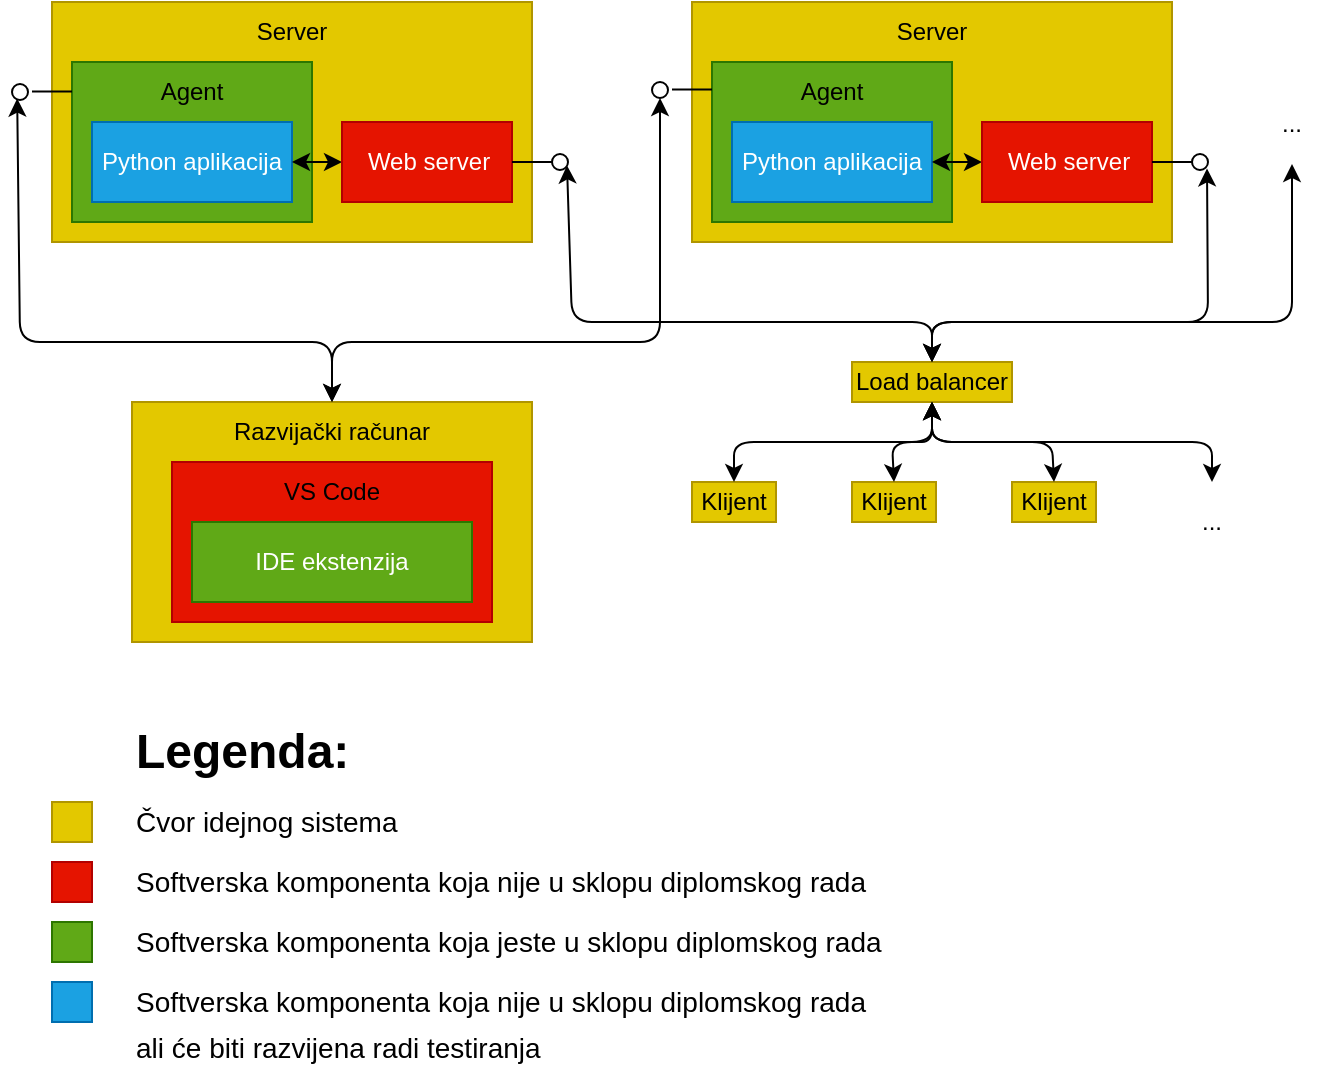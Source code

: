 <mxfile version="21.6.2" type="device" pages="2">
  <diagram id="apeg1FHdmoREjC7U2Q-4" name="Arhitektura">
    <mxGraphModel dx="723" dy="1209" grid="1" gridSize="10" guides="1" tooltips="1" connect="1" arrows="1" fold="1" page="1" pageScale="1" pageWidth="850" pageHeight="1100" math="0" shadow="0">
      <root>
        <mxCell id="0" />
        <mxCell id="1" parent="0" />
        <mxCell id="2" value="" style="rounded=0;whiteSpace=wrap;html=1;fillColor=#e3c800;fontColor=#000000;strokeColor=#B09500;" parent="1" vertex="1">
          <mxGeometry x="320" y="240" width="200" height="120" as="geometry" />
        </mxCell>
        <mxCell id="3" value="" style="rounded=0;whiteSpace=wrap;html=1;fillColor=#e51400;fontColor=#ffffff;strokeColor=#B20000;" parent="1" vertex="1">
          <mxGeometry x="340" y="270" width="160" height="80" as="geometry" />
        </mxCell>
        <mxCell id="4" value="" style="rounded=0;whiteSpace=wrap;html=1;fillColor=#e3c800;fontColor=#000000;strokeColor=#B09500;" parent="1" vertex="1">
          <mxGeometry x="280" y="40" width="240" height="120" as="geometry" />
        </mxCell>
        <mxCell id="5" value="" style="rounded=0;whiteSpace=wrap;html=1;fillColor=#60a917;fontColor=#ffffff;strokeColor=#2D7600;" parent="1" vertex="1">
          <mxGeometry x="290" y="70" width="120" height="80" as="geometry" />
        </mxCell>
        <mxCell id="6" value="Python aplikacija" style="rounded=0;whiteSpace=wrap;html=1;fillColor=#1ba1e2;fontColor=#ffffff;strokeColor=#006EAF;" parent="1" vertex="1">
          <mxGeometry x="300" y="100" width="100" height="40" as="geometry" />
        </mxCell>
        <mxCell id="8" value="IDE ekstenzija" style="rounded=0;whiteSpace=wrap;html=1;fillColor=#60a917;fontColor=#ffffff;strokeColor=#2D7600;" parent="1" vertex="1">
          <mxGeometry x="350" y="300" width="140" height="40" as="geometry" />
        </mxCell>
        <mxCell id="9" value="VS Code" style="text;html=1;strokeColor=none;fillColor=none;align=center;verticalAlign=middle;whiteSpace=wrap;rounded=0;" parent="1" vertex="1">
          <mxGeometry x="340" y="270" width="160" height="30" as="geometry" />
        </mxCell>
        <mxCell id="10" value="Razvijački računar" style="text;html=1;strokeColor=none;fillColor=none;align=center;verticalAlign=middle;whiteSpace=wrap;rounded=0;" parent="1" vertex="1">
          <mxGeometry x="320" y="240" width="200" height="30" as="geometry" />
        </mxCell>
        <mxCell id="11" value="Server" style="text;html=1;strokeColor=none;fillColor=none;align=center;verticalAlign=middle;whiteSpace=wrap;rounded=0;" parent="1" vertex="1">
          <mxGeometry x="280" y="40" width="240" height="30" as="geometry" />
        </mxCell>
        <mxCell id="12" value="Agent" style="text;html=1;strokeColor=none;fillColor=none;align=center;verticalAlign=middle;whiteSpace=wrap;rounded=0;" parent="1" vertex="1">
          <mxGeometry x="290" y="70" width="120" height="30" as="geometry" />
        </mxCell>
        <mxCell id="14" value="" style="endArrow=classic;startArrow=classic;html=1;exitX=1;exitY=0.5;exitDx=0;exitDy=0;entryX=0;entryY=0.5;entryDx=0;entryDy=0;" parent="1" source="6" edge="1">
          <mxGeometry width="50" height="50" relative="1" as="geometry">
            <mxPoint x="420" y="230" as="sourcePoint" />
            <mxPoint x="425" y="120" as="targetPoint" />
          </mxGeometry>
        </mxCell>
        <mxCell id="16" value="Web server" style="html=1;rounded=0;fillColor=#e51400;fontColor=#ffffff;strokeColor=#B20000;" parent="1" vertex="1">
          <mxGeometry x="425" y="100" width="85" height="40" as="geometry" />
        </mxCell>
        <mxCell id="17" value="" style="endArrow=none;html=1;rounded=0;align=center;verticalAlign=top;endFill=0;labelBackgroundColor=none;endSize=2;" parent="1" source="16" target="18" edge="1">
          <mxGeometry relative="1" as="geometry" />
        </mxCell>
        <mxCell id="18" value="" style="ellipse;html=1;fontSize=11;align=center;fillColor=none;points=[];aspect=fixed;resizable=0;verticalAlign=bottom;labelPosition=center;verticalLabelPosition=top;flipH=1;" parent="1" vertex="1">
          <mxGeometry x="530" y="116" width="8" height="8" as="geometry" />
        </mxCell>
        <mxCell id="19" value="Klijent" style="rounded=0;whiteSpace=wrap;html=1;fillColor=#e3c800;fontColor=#000000;strokeColor=#B09500;" parent="1" vertex="1">
          <mxGeometry x="600" y="280" width="42" height="20" as="geometry" />
        </mxCell>
        <mxCell id="20" value="Load balancer" style="rounded=0;whiteSpace=wrap;html=1;fillColor=#e3c800;fontColor=#000000;strokeColor=#B09500;" parent="1" vertex="1">
          <mxGeometry x="680" y="220" width="80" height="20" as="geometry" />
        </mxCell>
        <mxCell id="31" value="" style="rounded=0;whiteSpace=wrap;html=1;fillColor=#e3c800;fontColor=#000000;strokeColor=#B09500;" parent="1" vertex="1">
          <mxGeometry x="600" y="40" width="240" height="120" as="geometry" />
        </mxCell>
        <mxCell id="32" value="" style="rounded=0;whiteSpace=wrap;html=1;fillColor=#60a917;fontColor=#ffffff;strokeColor=#2D7600;" parent="1" vertex="1">
          <mxGeometry x="610" y="70" width="120" height="80" as="geometry" />
        </mxCell>
        <mxCell id="33" value="Python aplikacija" style="rounded=0;whiteSpace=wrap;html=1;fillColor=#1ba1e2;fontColor=#ffffff;strokeColor=#006EAF;" parent="1" vertex="1">
          <mxGeometry x="620" y="100" width="100" height="40" as="geometry" />
        </mxCell>
        <mxCell id="34" value="Server" style="text;html=1;strokeColor=none;fillColor=none;align=center;verticalAlign=middle;whiteSpace=wrap;rounded=0;" parent="1" vertex="1">
          <mxGeometry x="600" y="40" width="240" height="30" as="geometry" />
        </mxCell>
        <mxCell id="35" value="Agent" style="text;html=1;strokeColor=none;fillColor=none;align=center;verticalAlign=middle;whiteSpace=wrap;rounded=0;" parent="1" vertex="1">
          <mxGeometry x="610" y="70" width="120" height="30" as="geometry" />
        </mxCell>
        <mxCell id="36" value="" style="endArrow=classic;startArrow=classic;html=1;exitX=1;exitY=0.5;exitDx=0;exitDy=0;entryX=0;entryY=0.5;entryDx=0;entryDy=0;" parent="1" source="33" edge="1">
          <mxGeometry width="50" height="50" relative="1" as="geometry">
            <mxPoint x="740" y="230" as="sourcePoint" />
            <mxPoint x="745" y="120" as="targetPoint" />
          </mxGeometry>
        </mxCell>
        <mxCell id="37" value="Web server" style="html=1;rounded=0;fillColor=#e51400;fontColor=#ffffff;strokeColor=#B20000;" parent="1" vertex="1">
          <mxGeometry x="745" y="100" width="85" height="40" as="geometry" />
        </mxCell>
        <mxCell id="38" value="" style="endArrow=none;html=1;rounded=0;align=center;verticalAlign=top;endFill=0;labelBackgroundColor=none;endSize=2;" parent="1" source="37" target="39" edge="1">
          <mxGeometry relative="1" as="geometry" />
        </mxCell>
        <mxCell id="39" value="" style="ellipse;html=1;fontSize=11;align=center;fillColor=none;points=[];aspect=fixed;resizable=0;verticalAlign=bottom;labelPosition=center;verticalLabelPosition=top;flipH=1;" parent="1" vertex="1">
          <mxGeometry x="850" y="116" width="8" height="8" as="geometry" />
        </mxCell>
        <mxCell id="40" value="..." style="text;html=1;strokeColor=none;fillColor=none;align=center;verticalAlign=middle;whiteSpace=wrap;rounded=0;" parent="1" vertex="1">
          <mxGeometry x="880" y="81" width="40" height="40" as="geometry" />
        </mxCell>
        <mxCell id="41" value="" style="endArrow=classic;startArrow=classic;html=1;entryX=0.062;entryY=0.717;entryDx=0;entryDy=0;entryPerimeter=0;exitX=0.5;exitY=0;exitDx=0;exitDy=0;" parent="1" source="20" target="18" edge="1">
          <mxGeometry width="50" height="50" relative="1" as="geometry">
            <mxPoint x="570" y="300" as="sourcePoint" />
            <mxPoint x="620" y="250" as="targetPoint" />
            <Array as="points">
              <mxPoint x="720" y="200" />
              <mxPoint x="540" y="200" />
            </Array>
          </mxGeometry>
        </mxCell>
        <mxCell id="42" value="" style="endArrow=classic;startArrow=classic;html=1;entryX=0.062;entryY=0.899;entryDx=0;entryDy=0;entryPerimeter=0;exitX=0.5;exitY=0;exitDx=0;exitDy=0;" parent="1" source="20" target="39" edge="1">
          <mxGeometry width="50" height="50" relative="1" as="geometry">
            <mxPoint x="850" y="320" as="sourcePoint" />
            <mxPoint x="900" y="270" as="targetPoint" />
            <Array as="points">
              <mxPoint x="720" y="200" />
              <mxPoint x="858" y="200" />
            </Array>
          </mxGeometry>
        </mxCell>
        <mxCell id="43" value="Klijent" style="rounded=0;whiteSpace=wrap;html=1;fillColor=#e3c800;fontColor=#000000;strokeColor=#B09500;" parent="1" vertex="1">
          <mxGeometry x="680" y="280" width="42" height="20" as="geometry" />
        </mxCell>
        <mxCell id="44" value="Klijent" style="rounded=0;whiteSpace=wrap;html=1;fillColor=#e3c800;fontColor=#000000;strokeColor=#B09500;" parent="1" vertex="1">
          <mxGeometry x="760" y="280" width="42" height="20" as="geometry" />
        </mxCell>
        <mxCell id="45" value="..." style="text;html=1;strokeColor=none;fillColor=none;align=center;verticalAlign=middle;whiteSpace=wrap;rounded=0;" parent="1" vertex="1">
          <mxGeometry x="840" y="280" width="40" height="40" as="geometry" />
        </mxCell>
        <mxCell id="46" value="" style="endArrow=classic;startArrow=classic;html=1;entryX=0.5;entryY=1;entryDx=0;entryDy=0;exitX=0.5;exitY=0;exitDx=0;exitDy=0;" parent="1" source="20" target="40" edge="1">
          <mxGeometry width="50" height="50" relative="1" as="geometry">
            <mxPoint x="1030" y="250" as="sourcePoint" />
            <mxPoint x="1080" y="200" as="targetPoint" />
            <Array as="points">
              <mxPoint x="720" y="200" />
              <mxPoint x="900" y="200" />
            </Array>
          </mxGeometry>
        </mxCell>
        <mxCell id="47" value="" style="endArrow=classic;startArrow=classic;html=1;entryX=0.5;entryY=1;entryDx=0;entryDy=0;exitX=0.5;exitY=0;exitDx=0;exitDy=0;" parent="1" source="19" target="20" edge="1">
          <mxGeometry width="50" height="50" relative="1" as="geometry">
            <mxPoint x="650" y="390" as="sourcePoint" />
            <mxPoint x="700" y="340" as="targetPoint" />
            <Array as="points">
              <mxPoint x="621" y="260" />
              <mxPoint x="720" y="260" />
            </Array>
          </mxGeometry>
        </mxCell>
        <mxCell id="48" value="" style="endArrow=classic;startArrow=classic;html=1;entryX=0.5;entryY=1;entryDx=0;entryDy=0;exitX=0.5;exitY=0;exitDx=0;exitDy=0;" parent="1" source="43" target="20" edge="1">
          <mxGeometry width="50" height="50" relative="1" as="geometry">
            <mxPoint x="730" y="380" as="sourcePoint" />
            <mxPoint x="780" y="330" as="targetPoint" />
            <Array as="points">
              <mxPoint x="700" y="260" />
              <mxPoint x="720" y="260" />
            </Array>
          </mxGeometry>
        </mxCell>
        <mxCell id="49" value="" style="endArrow=classic;startArrow=classic;html=1;exitX=0.5;exitY=1;exitDx=0;exitDy=0;entryX=0.5;entryY=0;entryDx=0;entryDy=0;" parent="1" source="20" target="44" edge="1">
          <mxGeometry width="50" height="50" relative="1" as="geometry">
            <mxPoint x="840" y="380" as="sourcePoint" />
            <mxPoint x="890" y="330" as="targetPoint" />
            <Array as="points">
              <mxPoint x="720" y="260" />
              <mxPoint x="780" y="260" />
            </Array>
          </mxGeometry>
        </mxCell>
        <mxCell id="51" value="" style="endArrow=classic;startArrow=classic;html=1;exitX=0.5;exitY=1;exitDx=0;exitDy=0;entryX=0.5;entryY=0;entryDx=0;entryDy=0;" parent="1" source="20" target="45" edge="1">
          <mxGeometry width="50" height="50" relative="1" as="geometry">
            <mxPoint x="840" y="270" as="sourcePoint" />
            <mxPoint x="890" y="220" as="targetPoint" />
            <Array as="points">
              <mxPoint x="720" y="260" />
              <mxPoint x="860" y="260" />
            </Array>
          </mxGeometry>
        </mxCell>
        <mxCell id="52" value="" style="endArrow=none;html=1;rounded=0;align=center;verticalAlign=top;endFill=0;labelBackgroundColor=none;endSize=2;" parent="1" edge="1">
          <mxGeometry relative="1" as="geometry">
            <mxPoint x="270" y="84.7" as="sourcePoint" />
            <mxPoint x="290.0" y="84.7" as="targetPoint" />
          </mxGeometry>
        </mxCell>
        <mxCell id="53" value="" style="ellipse;html=1;fontSize=11;align=center;fillColor=none;points=[];aspect=fixed;resizable=0;verticalAlign=bottom;labelPosition=center;verticalLabelPosition=top;flipH=1;" parent="1" vertex="1">
          <mxGeometry x="260" y="81" width="8" height="8" as="geometry" />
        </mxCell>
        <mxCell id="55" value="" style="endArrow=none;html=1;rounded=0;align=center;verticalAlign=top;endFill=0;labelBackgroundColor=none;endSize=2;" parent="1" edge="1">
          <mxGeometry relative="1" as="geometry">
            <mxPoint x="590" y="83.7" as="sourcePoint" />
            <mxPoint x="610.0" y="83.7" as="targetPoint" />
          </mxGeometry>
        </mxCell>
        <mxCell id="56" value="" style="ellipse;html=1;fontSize=11;align=center;fillColor=none;points=[];aspect=fixed;resizable=0;verticalAlign=bottom;labelPosition=center;verticalLabelPosition=top;flipH=1;" parent="1" vertex="1">
          <mxGeometry x="580" y="80" width="8" height="8" as="geometry" />
        </mxCell>
        <mxCell id="57" value="" style="endArrow=classic;startArrow=classic;html=1;exitX=0.5;exitY=0;exitDx=0;exitDy=0;" parent="1" source="10" target="56" edge="1">
          <mxGeometry width="50" height="50" relative="1" as="geometry">
            <mxPoint x="410" y="230" as="sourcePoint" />
            <mxPoint x="460" y="180" as="targetPoint" />
            <Array as="points">
              <mxPoint x="420" y="210" />
              <mxPoint x="584" y="210" />
            </Array>
          </mxGeometry>
        </mxCell>
        <mxCell id="58" value="" style="endArrow=classic;startArrow=classic;html=1;entryX=0.676;entryY=0.911;entryDx=0;entryDy=0;entryPerimeter=0;exitX=0.5;exitY=0;exitDx=0;exitDy=0;" parent="1" source="10" target="53" edge="1">
          <mxGeometry width="50" height="50" relative="1" as="geometry">
            <mxPoint x="170" y="260" as="sourcePoint" />
            <mxPoint x="220" y="210" as="targetPoint" />
            <Array as="points">
              <mxPoint x="420" y="210" />
              <mxPoint x="264" y="210" />
            </Array>
          </mxGeometry>
        </mxCell>
        <mxCell id="67" value="" style="rounded=0;whiteSpace=wrap;html=1;fillColor=#e3c800;fontColor=#000000;strokeColor=#B09500;" parent="1" vertex="1">
          <mxGeometry x="280" y="440" width="20" height="20" as="geometry" />
        </mxCell>
        <mxCell id="68" value="Čvor idejnog sistema" style="text;html=1;strokeColor=none;fillColor=none;align=left;verticalAlign=middle;whiteSpace=wrap;rounded=0;fontSize=14;" parent="1" vertex="1">
          <mxGeometry x="320" y="440" width="540" height="20" as="geometry" />
        </mxCell>
        <mxCell id="70" value="" style="rounded=0;whiteSpace=wrap;html=1;fillColor=#e51400;fontColor=#ffffff;strokeColor=#B20000;" parent="1" vertex="1">
          <mxGeometry x="280" y="470" width="20" height="20" as="geometry" />
        </mxCell>
        <mxCell id="71" value="Softverska komponenta koja nije u sklopu diplomskog rada" style="text;html=1;strokeColor=none;fillColor=none;align=left;verticalAlign=middle;whiteSpace=wrap;rounded=0;fontSize=14;" parent="1" vertex="1">
          <mxGeometry x="320" y="470" width="570" height="20" as="geometry" />
        </mxCell>
        <mxCell id="72" value="" style="rounded=0;whiteSpace=wrap;html=1;fillColor=#60a917;fontColor=#ffffff;strokeColor=#2D7600;" parent="1" vertex="1">
          <mxGeometry x="280" y="500" width="20" height="20" as="geometry" />
        </mxCell>
        <mxCell id="73" value="Softverska komponenta koja jeste u sklopu diplomskog rada" style="text;html=1;strokeColor=none;fillColor=none;align=left;verticalAlign=middle;whiteSpace=wrap;rounded=0;fontSize=14;" parent="1" vertex="1">
          <mxGeometry x="320" y="500" width="570" height="20" as="geometry" />
        </mxCell>
        <mxCell id="74" value="" style="rounded=0;whiteSpace=wrap;html=1;fillColor=#1ba1e2;fontColor=#ffffff;strokeColor=#006EAF;" parent="1" vertex="1">
          <mxGeometry x="280" y="530" width="20" height="20" as="geometry" />
        </mxCell>
        <mxCell id="75" value="Softverska komponenta koja nije u sklopu diplomskog rada" style="text;html=1;strokeColor=none;fillColor=none;align=left;verticalAlign=middle;whiteSpace=wrap;rounded=0;fontSize=14;" parent="1" vertex="1">
          <mxGeometry x="320" y="530" width="570" height="20" as="geometry" />
        </mxCell>
        <mxCell id="76" value="&lt;font style=&quot;font-size: 24px;&quot;&gt;&lt;b&gt;Legenda:&lt;/b&gt;&lt;/font&gt;" style="text;html=1;strokeColor=none;fillColor=none;align=left;verticalAlign=middle;whiteSpace=wrap;rounded=0;fontSize=14;" parent="1" vertex="1">
          <mxGeometry x="320" y="400" width="580" height="30" as="geometry" />
        </mxCell>
        <mxCell id="77" value="&lt;font style=&quot;font-size: 14px;&quot;&gt;ali će biti razvijena radi testiranja&lt;/font&gt;" style="text;html=1;strokeColor=none;fillColor=none;align=left;verticalAlign=middle;whiteSpace=wrap;rounded=0;fontSize=24;" parent="1" vertex="1">
          <mxGeometry x="320" y="550" width="430" height="20" as="geometry" />
        </mxCell>
      </root>
    </mxGraphModel>
  </diagram>
  <diagram id="QFQwIHi_JG5Ciq_R5lfr" name="Arhiktektura bez legende">
    <mxGraphModel dx="470" dy="786" grid="1" gridSize="10" guides="1" tooltips="1" connect="1" arrows="1" fold="1" page="1" pageScale="1" pageWidth="827" pageHeight="1169" math="0" shadow="0">
      <root>
        <mxCell id="0" />
        <mxCell id="1" parent="0" />
        <mxCell id="ool5BI0n0JVcIUwpeR9H-1" value="" style="rounded=0;whiteSpace=wrap;html=1;fillColor=#e3c800;fontColor=#000000;strokeColor=#B09500;" vertex="1" parent="1">
          <mxGeometry x="320" y="240" width="200" height="120" as="geometry" />
        </mxCell>
        <mxCell id="ool5BI0n0JVcIUwpeR9H-2" value="" style="rounded=0;whiteSpace=wrap;html=1;fillColor=#e51400;fontColor=#ffffff;strokeColor=#B20000;" vertex="1" parent="1">
          <mxGeometry x="340" y="270" width="160" height="80" as="geometry" />
        </mxCell>
        <mxCell id="ool5BI0n0JVcIUwpeR9H-3" value="" style="rounded=0;whiteSpace=wrap;html=1;fillColor=#e3c800;fontColor=#000000;strokeColor=#B09500;" vertex="1" parent="1">
          <mxGeometry x="280" y="40" width="240" height="120" as="geometry" />
        </mxCell>
        <mxCell id="ool5BI0n0JVcIUwpeR9H-4" value="" style="rounded=0;whiteSpace=wrap;html=1;fillColor=#60a917;fontColor=#ffffff;strokeColor=#2D7600;" vertex="1" parent="1">
          <mxGeometry x="290" y="70" width="120" height="80" as="geometry" />
        </mxCell>
        <mxCell id="ool5BI0n0JVcIUwpeR9H-5" value="Python aplikacija" style="rounded=0;whiteSpace=wrap;html=1;fillColor=#1ba1e2;fontColor=#ffffff;strokeColor=#006EAF;" vertex="1" parent="1">
          <mxGeometry x="300" y="100" width="100" height="40" as="geometry" />
        </mxCell>
        <mxCell id="ool5BI0n0JVcIUwpeR9H-6" value="IDE ekstenzija" style="rounded=0;whiteSpace=wrap;html=1;fillColor=#60a917;fontColor=#ffffff;strokeColor=#2D7600;" vertex="1" parent="1">
          <mxGeometry x="350" y="300" width="140" height="40" as="geometry" />
        </mxCell>
        <mxCell id="ool5BI0n0JVcIUwpeR9H-7" value="VS Code" style="text;html=1;strokeColor=none;fillColor=none;align=center;verticalAlign=middle;whiteSpace=wrap;rounded=0;" vertex="1" parent="1">
          <mxGeometry x="340" y="270" width="160" height="30" as="geometry" />
        </mxCell>
        <mxCell id="ool5BI0n0JVcIUwpeR9H-8" value="Razvijački računar" style="text;html=1;strokeColor=none;fillColor=none;align=center;verticalAlign=middle;whiteSpace=wrap;rounded=0;" vertex="1" parent="1">
          <mxGeometry x="320" y="240" width="200" height="30" as="geometry" />
        </mxCell>
        <mxCell id="ool5BI0n0JVcIUwpeR9H-9" value="Server" style="text;html=1;strokeColor=none;fillColor=none;align=center;verticalAlign=middle;whiteSpace=wrap;rounded=0;" vertex="1" parent="1">
          <mxGeometry x="280" y="40" width="240" height="30" as="geometry" />
        </mxCell>
        <mxCell id="ool5BI0n0JVcIUwpeR9H-10" value="Agent" style="text;html=1;strokeColor=none;fillColor=none;align=center;verticalAlign=middle;whiteSpace=wrap;rounded=0;" vertex="1" parent="1">
          <mxGeometry x="290" y="70" width="120" height="30" as="geometry" />
        </mxCell>
        <mxCell id="ool5BI0n0JVcIUwpeR9H-11" value="" style="endArrow=classic;startArrow=classic;html=1;exitX=1;exitY=0.5;exitDx=0;exitDy=0;entryX=0;entryY=0.5;entryDx=0;entryDy=0;" edge="1" parent="1" source="ool5BI0n0JVcIUwpeR9H-5">
          <mxGeometry width="50" height="50" relative="1" as="geometry">
            <mxPoint x="420" y="230" as="sourcePoint" />
            <mxPoint x="425" y="120" as="targetPoint" />
          </mxGeometry>
        </mxCell>
        <mxCell id="ool5BI0n0JVcIUwpeR9H-12" value="Web server" style="html=1;rounded=0;fillColor=#e51400;fontColor=#ffffff;strokeColor=#B20000;" vertex="1" parent="1">
          <mxGeometry x="425" y="100" width="85" height="40" as="geometry" />
        </mxCell>
        <mxCell id="ool5BI0n0JVcIUwpeR9H-13" value="" style="endArrow=none;html=1;rounded=0;align=center;verticalAlign=top;endFill=0;labelBackgroundColor=none;endSize=2;" edge="1" parent="1" source="ool5BI0n0JVcIUwpeR9H-12" target="ool5BI0n0JVcIUwpeR9H-14">
          <mxGeometry relative="1" as="geometry" />
        </mxCell>
        <mxCell id="ool5BI0n0JVcIUwpeR9H-14" value="" style="ellipse;html=1;fontSize=11;align=center;fillColor=none;points=[];aspect=fixed;resizable=0;verticalAlign=bottom;labelPosition=center;verticalLabelPosition=top;flipH=1;" vertex="1" parent="1">
          <mxGeometry x="530" y="116" width="8" height="8" as="geometry" />
        </mxCell>
        <mxCell id="ool5BI0n0JVcIUwpeR9H-15" value="Klijent" style="rounded=0;whiteSpace=wrap;html=1;fillColor=#e3c800;fontColor=#000000;strokeColor=#B09500;" vertex="1" parent="1">
          <mxGeometry x="600" y="280" width="42" height="20" as="geometry" />
        </mxCell>
        <mxCell id="ool5BI0n0JVcIUwpeR9H-16" value="Load balancer" style="rounded=0;whiteSpace=wrap;html=1;fillColor=#e3c800;fontColor=#000000;strokeColor=#B09500;" vertex="1" parent="1">
          <mxGeometry x="680" y="220" width="80" height="20" as="geometry" />
        </mxCell>
        <mxCell id="ool5BI0n0JVcIUwpeR9H-17" value="" style="rounded=0;whiteSpace=wrap;html=1;fillColor=#e3c800;fontColor=#000000;strokeColor=#B09500;" vertex="1" parent="1">
          <mxGeometry x="600" y="40" width="240" height="120" as="geometry" />
        </mxCell>
        <mxCell id="ool5BI0n0JVcIUwpeR9H-18" value="" style="rounded=0;whiteSpace=wrap;html=1;fillColor=#60a917;fontColor=#ffffff;strokeColor=#2D7600;" vertex="1" parent="1">
          <mxGeometry x="610" y="70" width="120" height="80" as="geometry" />
        </mxCell>
        <mxCell id="ool5BI0n0JVcIUwpeR9H-19" value="Python aplikacija" style="rounded=0;whiteSpace=wrap;html=1;fillColor=#1ba1e2;fontColor=#ffffff;strokeColor=#006EAF;" vertex="1" parent="1">
          <mxGeometry x="620" y="100" width="100" height="40" as="geometry" />
        </mxCell>
        <mxCell id="ool5BI0n0JVcIUwpeR9H-20" value="Server" style="text;html=1;strokeColor=none;fillColor=none;align=center;verticalAlign=middle;whiteSpace=wrap;rounded=0;" vertex="1" parent="1">
          <mxGeometry x="600" y="40" width="240" height="30" as="geometry" />
        </mxCell>
        <mxCell id="ool5BI0n0JVcIUwpeR9H-21" value="Agent" style="text;html=1;strokeColor=none;fillColor=none;align=center;verticalAlign=middle;whiteSpace=wrap;rounded=0;" vertex="1" parent="1">
          <mxGeometry x="610" y="70" width="120" height="30" as="geometry" />
        </mxCell>
        <mxCell id="ool5BI0n0JVcIUwpeR9H-22" value="" style="endArrow=classic;startArrow=classic;html=1;exitX=1;exitY=0.5;exitDx=0;exitDy=0;entryX=0;entryY=0.5;entryDx=0;entryDy=0;" edge="1" parent="1" source="ool5BI0n0JVcIUwpeR9H-19">
          <mxGeometry width="50" height="50" relative="1" as="geometry">
            <mxPoint x="740" y="230" as="sourcePoint" />
            <mxPoint x="745" y="120" as="targetPoint" />
          </mxGeometry>
        </mxCell>
        <mxCell id="ool5BI0n0JVcIUwpeR9H-23" value="Web server" style="html=1;rounded=0;fillColor=#e51400;fontColor=#ffffff;strokeColor=#B20000;" vertex="1" parent="1">
          <mxGeometry x="745" y="100" width="85" height="40" as="geometry" />
        </mxCell>
        <mxCell id="ool5BI0n0JVcIUwpeR9H-24" value="" style="endArrow=none;html=1;rounded=0;align=center;verticalAlign=top;endFill=0;labelBackgroundColor=none;endSize=2;" edge="1" parent="1" source="ool5BI0n0JVcIUwpeR9H-23" target="ool5BI0n0JVcIUwpeR9H-25">
          <mxGeometry relative="1" as="geometry" />
        </mxCell>
        <mxCell id="ool5BI0n0JVcIUwpeR9H-25" value="" style="ellipse;html=1;fontSize=11;align=center;fillColor=none;points=[];aspect=fixed;resizable=0;verticalAlign=bottom;labelPosition=center;verticalLabelPosition=top;flipH=1;" vertex="1" parent="1">
          <mxGeometry x="850" y="116" width="8" height="8" as="geometry" />
        </mxCell>
        <mxCell id="ool5BI0n0JVcIUwpeR9H-26" value="..." style="text;html=1;strokeColor=none;fillColor=none;align=center;verticalAlign=middle;whiteSpace=wrap;rounded=0;" vertex="1" parent="1">
          <mxGeometry x="880" y="81" width="40" height="40" as="geometry" />
        </mxCell>
        <mxCell id="ool5BI0n0JVcIUwpeR9H-27" value="" style="endArrow=classic;startArrow=classic;html=1;entryX=0.062;entryY=0.717;entryDx=0;entryDy=0;entryPerimeter=0;exitX=0.5;exitY=0;exitDx=0;exitDy=0;" edge="1" parent="1" source="ool5BI0n0JVcIUwpeR9H-16" target="ool5BI0n0JVcIUwpeR9H-14">
          <mxGeometry width="50" height="50" relative="1" as="geometry">
            <mxPoint x="570" y="300" as="sourcePoint" />
            <mxPoint x="620" y="250" as="targetPoint" />
            <Array as="points">
              <mxPoint x="720" y="200" />
              <mxPoint x="540" y="200" />
            </Array>
          </mxGeometry>
        </mxCell>
        <mxCell id="ool5BI0n0JVcIUwpeR9H-28" value="" style="endArrow=classic;startArrow=classic;html=1;entryX=0.062;entryY=0.899;entryDx=0;entryDy=0;entryPerimeter=0;exitX=0.5;exitY=0;exitDx=0;exitDy=0;" edge="1" parent="1" source="ool5BI0n0JVcIUwpeR9H-16" target="ool5BI0n0JVcIUwpeR9H-25">
          <mxGeometry width="50" height="50" relative="1" as="geometry">
            <mxPoint x="850" y="320" as="sourcePoint" />
            <mxPoint x="900" y="270" as="targetPoint" />
            <Array as="points">
              <mxPoint x="720" y="200" />
              <mxPoint x="858" y="200" />
            </Array>
          </mxGeometry>
        </mxCell>
        <mxCell id="ool5BI0n0JVcIUwpeR9H-29" value="Klijent" style="rounded=0;whiteSpace=wrap;html=1;fillColor=#e3c800;fontColor=#000000;strokeColor=#B09500;" vertex="1" parent="1">
          <mxGeometry x="680" y="280" width="42" height="20" as="geometry" />
        </mxCell>
        <mxCell id="ool5BI0n0JVcIUwpeR9H-30" value="Klijent" style="rounded=0;whiteSpace=wrap;html=1;fillColor=#e3c800;fontColor=#000000;strokeColor=#B09500;" vertex="1" parent="1">
          <mxGeometry x="760" y="280" width="42" height="20" as="geometry" />
        </mxCell>
        <mxCell id="ool5BI0n0JVcIUwpeR9H-31" value="..." style="text;html=1;strokeColor=none;fillColor=none;align=center;verticalAlign=middle;whiteSpace=wrap;rounded=0;" vertex="1" parent="1">
          <mxGeometry x="840" y="280" width="40" height="40" as="geometry" />
        </mxCell>
        <mxCell id="ool5BI0n0JVcIUwpeR9H-32" value="" style="endArrow=classic;startArrow=classic;html=1;entryX=0.5;entryY=1;entryDx=0;entryDy=0;exitX=0.5;exitY=0;exitDx=0;exitDy=0;" edge="1" parent="1" source="ool5BI0n0JVcIUwpeR9H-16" target="ool5BI0n0JVcIUwpeR9H-26">
          <mxGeometry width="50" height="50" relative="1" as="geometry">
            <mxPoint x="1030" y="250" as="sourcePoint" />
            <mxPoint x="1080" y="200" as="targetPoint" />
            <Array as="points">
              <mxPoint x="720" y="200" />
              <mxPoint x="900" y="200" />
            </Array>
          </mxGeometry>
        </mxCell>
        <mxCell id="ool5BI0n0JVcIUwpeR9H-33" value="" style="endArrow=classic;startArrow=classic;html=1;entryX=0.5;entryY=1;entryDx=0;entryDy=0;exitX=0.5;exitY=0;exitDx=0;exitDy=0;" edge="1" parent="1" source="ool5BI0n0JVcIUwpeR9H-15" target="ool5BI0n0JVcIUwpeR9H-16">
          <mxGeometry width="50" height="50" relative="1" as="geometry">
            <mxPoint x="650" y="390" as="sourcePoint" />
            <mxPoint x="700" y="340" as="targetPoint" />
            <Array as="points">
              <mxPoint x="621" y="260" />
              <mxPoint x="720" y="260" />
            </Array>
          </mxGeometry>
        </mxCell>
        <mxCell id="ool5BI0n0JVcIUwpeR9H-34" value="" style="endArrow=classic;startArrow=classic;html=1;entryX=0.5;entryY=1;entryDx=0;entryDy=0;exitX=0.5;exitY=0;exitDx=0;exitDy=0;" edge="1" parent="1" source="ool5BI0n0JVcIUwpeR9H-29" target="ool5BI0n0JVcIUwpeR9H-16">
          <mxGeometry width="50" height="50" relative="1" as="geometry">
            <mxPoint x="730" y="380" as="sourcePoint" />
            <mxPoint x="780" y="330" as="targetPoint" />
            <Array as="points">
              <mxPoint x="700" y="260" />
              <mxPoint x="720" y="260" />
            </Array>
          </mxGeometry>
        </mxCell>
        <mxCell id="ool5BI0n0JVcIUwpeR9H-35" value="" style="endArrow=classic;startArrow=classic;html=1;exitX=0.5;exitY=1;exitDx=0;exitDy=0;entryX=0.5;entryY=0;entryDx=0;entryDy=0;" edge="1" parent="1" source="ool5BI0n0JVcIUwpeR9H-16" target="ool5BI0n0JVcIUwpeR9H-30">
          <mxGeometry width="50" height="50" relative="1" as="geometry">
            <mxPoint x="840" y="380" as="sourcePoint" />
            <mxPoint x="890" y="330" as="targetPoint" />
            <Array as="points">
              <mxPoint x="720" y="260" />
              <mxPoint x="780" y="260" />
            </Array>
          </mxGeometry>
        </mxCell>
        <mxCell id="ool5BI0n0JVcIUwpeR9H-36" value="" style="endArrow=classic;startArrow=classic;html=1;exitX=0.5;exitY=1;exitDx=0;exitDy=0;entryX=0.5;entryY=0;entryDx=0;entryDy=0;" edge="1" parent="1" source="ool5BI0n0JVcIUwpeR9H-16" target="ool5BI0n0JVcIUwpeR9H-31">
          <mxGeometry width="50" height="50" relative="1" as="geometry">
            <mxPoint x="840" y="270" as="sourcePoint" />
            <mxPoint x="890" y="220" as="targetPoint" />
            <Array as="points">
              <mxPoint x="720" y="260" />
              <mxPoint x="860" y="260" />
            </Array>
          </mxGeometry>
        </mxCell>
        <mxCell id="ool5BI0n0JVcIUwpeR9H-37" value="" style="endArrow=none;html=1;rounded=0;align=center;verticalAlign=top;endFill=0;labelBackgroundColor=none;endSize=2;" edge="1" parent="1">
          <mxGeometry relative="1" as="geometry">
            <mxPoint x="270" y="84.7" as="sourcePoint" />
            <mxPoint x="290.0" y="84.7" as="targetPoint" />
          </mxGeometry>
        </mxCell>
        <mxCell id="ool5BI0n0JVcIUwpeR9H-38" value="" style="ellipse;html=1;fontSize=11;align=center;fillColor=none;points=[];aspect=fixed;resizable=0;verticalAlign=bottom;labelPosition=center;verticalLabelPosition=top;flipH=1;" vertex="1" parent="1">
          <mxGeometry x="260" y="81" width="8" height="8" as="geometry" />
        </mxCell>
        <mxCell id="ool5BI0n0JVcIUwpeR9H-39" value="" style="endArrow=none;html=1;rounded=0;align=center;verticalAlign=top;endFill=0;labelBackgroundColor=none;endSize=2;" edge="1" parent="1">
          <mxGeometry relative="1" as="geometry">
            <mxPoint x="590" y="83.7" as="sourcePoint" />
            <mxPoint x="610.0" y="83.7" as="targetPoint" />
          </mxGeometry>
        </mxCell>
        <mxCell id="ool5BI0n0JVcIUwpeR9H-40" value="" style="ellipse;html=1;fontSize=11;align=center;fillColor=none;points=[];aspect=fixed;resizable=0;verticalAlign=bottom;labelPosition=center;verticalLabelPosition=top;flipH=1;" vertex="1" parent="1">
          <mxGeometry x="580" y="80" width="8" height="8" as="geometry" />
        </mxCell>
        <mxCell id="ool5BI0n0JVcIUwpeR9H-41" value="" style="endArrow=classic;startArrow=classic;html=1;exitX=0.5;exitY=0;exitDx=0;exitDy=0;" edge="1" parent="1" source="ool5BI0n0JVcIUwpeR9H-8" target="ool5BI0n0JVcIUwpeR9H-40">
          <mxGeometry width="50" height="50" relative="1" as="geometry">
            <mxPoint x="410" y="230" as="sourcePoint" />
            <mxPoint x="460" y="180" as="targetPoint" />
            <Array as="points">
              <mxPoint x="420" y="210" />
              <mxPoint x="584" y="210" />
            </Array>
          </mxGeometry>
        </mxCell>
        <mxCell id="ool5BI0n0JVcIUwpeR9H-42" value="" style="endArrow=classic;startArrow=classic;html=1;entryX=0.676;entryY=0.911;entryDx=0;entryDy=0;entryPerimeter=0;exitX=0.5;exitY=0;exitDx=0;exitDy=0;" edge="1" parent="1" source="ool5BI0n0JVcIUwpeR9H-8" target="ool5BI0n0JVcIUwpeR9H-38">
          <mxGeometry width="50" height="50" relative="1" as="geometry">
            <mxPoint x="170" y="260" as="sourcePoint" />
            <mxPoint x="220" y="210" as="targetPoint" />
            <Array as="points">
              <mxPoint x="420" y="210" />
              <mxPoint x="264" y="210" />
            </Array>
          </mxGeometry>
        </mxCell>
      </root>
    </mxGraphModel>
  </diagram>
</mxfile>
